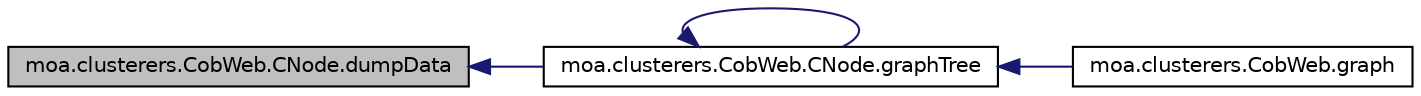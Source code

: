 digraph G
{
  edge [fontname="Helvetica",fontsize="10",labelfontname="Helvetica",labelfontsize="10"];
  node [fontname="Helvetica",fontsize="10",shape=record];
  rankdir=LR;
  Node1 [label="moa.clusterers.CobWeb.CNode.dumpData",height=0.2,width=0.4,color="black", fillcolor="grey75", style="filled" fontcolor="black"];
  Node1 -> Node2 [dir=back,color="midnightblue",fontsize="10",style="solid",fontname="Helvetica"];
  Node2 [label="moa.clusterers.CobWeb.CNode.graphTree",height=0.2,width=0.4,color="black", fillcolor="white", style="filled",URL="$classmoa_1_1clusterers_1_1CobWeb_1_1CNode.html#aab7f09308a4e2777549330f21339c317",tooltip="Recursively generate the graph string for the Cobweb tree."];
  Node2 -> Node3 [dir=back,color="midnightblue",fontsize="10",style="solid",fontname="Helvetica"];
  Node3 [label="moa.clusterers.CobWeb.graph",height=0.2,width=0.4,color="black", fillcolor="white", style="filled",URL="$classmoa_1_1clusterers_1_1CobWeb.html#afdc4eae6b56a06eaa33172cfb336eaf6",tooltip="Generates the graph string of the Cobweb tree."];
  Node2 -> Node2 [dir=back,color="midnightblue",fontsize="10",style="solid",fontname="Helvetica"];
}
